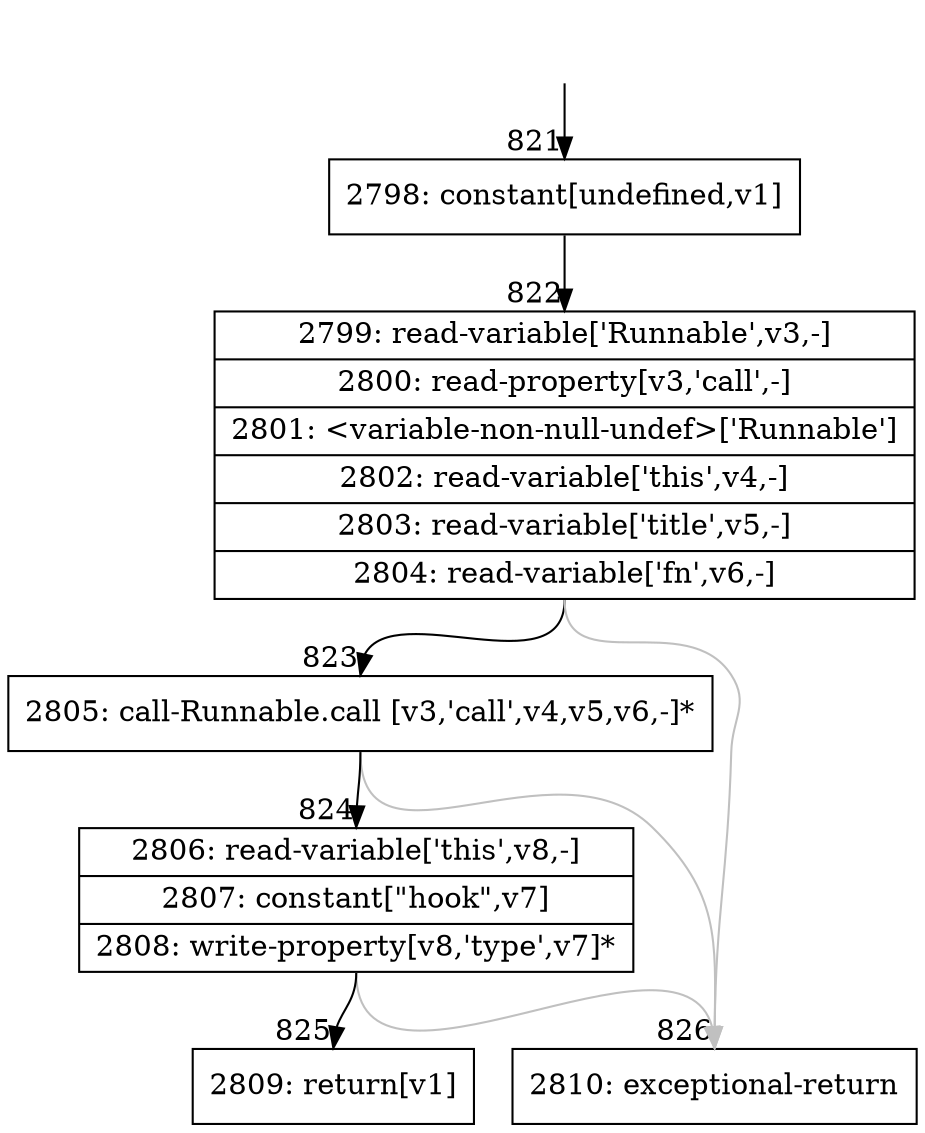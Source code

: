 digraph {
rankdir="TD"
BB_entry74[shape=none,label=""];
BB_entry74 -> BB821 [tailport=s, headport=n, headlabel="    821"]
BB821 [shape=record label="{2798: constant[undefined,v1]}" ] 
BB821 -> BB822 [tailport=s, headport=n, headlabel="      822"]
BB822 [shape=record label="{2799: read-variable['Runnable',v3,-]|2800: read-property[v3,'call',-]|2801: \<variable-non-null-undef\>['Runnable']|2802: read-variable['this',v4,-]|2803: read-variable['title',v5,-]|2804: read-variable['fn',v6,-]}" ] 
BB822 -> BB823 [tailport=s, headport=n, headlabel="      823"]
BB822 -> BB826 [tailport=s, headport=n, color=gray, headlabel="      826"]
BB823 [shape=record label="{2805: call-Runnable.call [v3,'call',v4,v5,v6,-]*}" ] 
BB823 -> BB824 [tailport=s, headport=n, headlabel="      824"]
BB823 -> BB826 [tailport=s, headport=n, color=gray]
BB824 [shape=record label="{2806: read-variable['this',v8,-]|2807: constant[\"hook\",v7]|2808: write-property[v8,'type',v7]*}" ] 
BB824 -> BB825 [tailport=s, headport=n, headlabel="      825"]
BB824 -> BB826 [tailport=s, headport=n, color=gray]
BB825 [shape=record label="{2809: return[v1]}" ] 
BB826 [shape=record label="{2810: exceptional-return}" ] 
//#$~ 906
}
